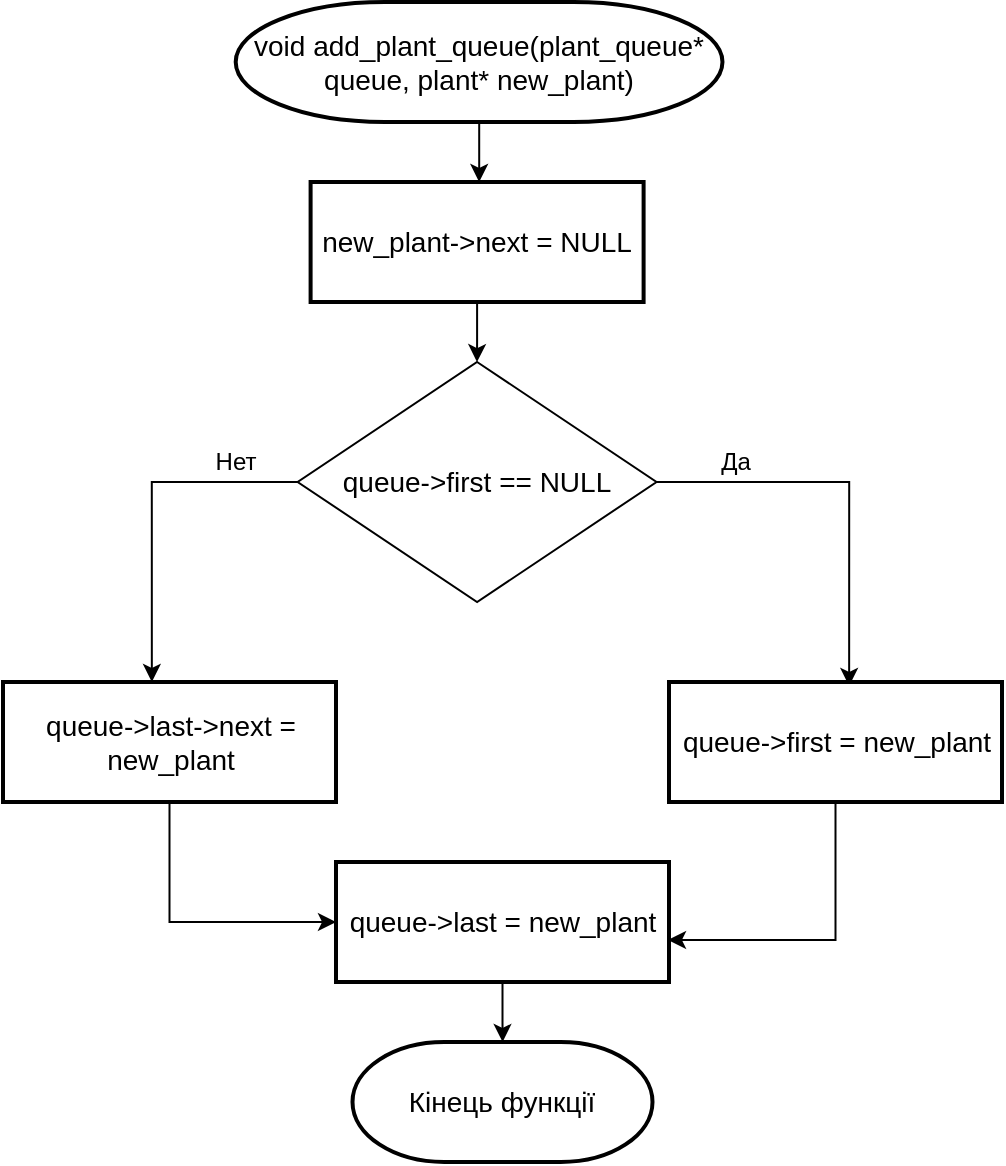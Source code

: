 <mxfile version="18.1.3" type="device" pages="7"><diagram id="C5RBs43oDa-KdzZeNtuy" name="Page-1"><mxGraphModel dx="1865" dy="648" grid="1" gridSize="10" guides="1" tooltips="1" connect="1" arrows="1" fold="1" page="1" pageScale="1" pageWidth="827" pageHeight="1169" math="0" shadow="0"><root><mxCell id="WIyWlLk6GJQsqaUBKTNV-0"/><mxCell id="WIyWlLk6GJQsqaUBKTNV-1" parent="WIyWlLk6GJQsqaUBKTNV-0"/><mxCell id="Ptq85ESF5_KUYw3V7uQU-11" value="" style="edgeStyle=orthogonalEdgeStyle;rounded=0;orthogonalLoop=1;jettySize=auto;html=1;" parent="WIyWlLk6GJQsqaUBKTNV-1" source="hfvhWSDFtPX4NsBE54---0" edge="1"><mxGeometry relative="1" as="geometry"><mxPoint x="-448.42" y="100" as="targetPoint"/></mxGeometry></mxCell><mxCell id="hfvhWSDFtPX4NsBE54---0" value="&lt;font style=&quot;font-size: 14px&quot;&gt;void add_plant_queue(plant_queue* queue, plant* new_plant)&lt;/font&gt;" style="strokeWidth=2;html=1;shape=mxgraph.flowchart.terminator;whiteSpace=wrap;" parent="WIyWlLk6GJQsqaUBKTNV-1" vertex="1"><mxGeometry x="-570.15" y="10" width="243.39" height="60" as="geometry"/></mxCell><mxCell id="15RK_uAQh7a-g80eBARE-2" value="" style="edgeStyle=orthogonalEdgeStyle;rounded=0;orthogonalLoop=1;jettySize=auto;html=1;" parent="WIyWlLk6GJQsqaUBKTNV-1" source="hXDG-T_pH44iDQWwBzUL-0" target="15RK_uAQh7a-g80eBARE-1" edge="1"><mxGeometry relative="1" as="geometry"/></mxCell><mxCell id="hXDG-T_pH44iDQWwBzUL-0" value="&lt;div&gt;&lt;span style=&quot;font-size: 14px&quot;&gt;new_plant-&amp;gt;next = NULL&lt;/span&gt;&lt;br&gt;&lt;/div&gt;" style="whiteSpace=wrap;html=1;strokeWidth=2;align=center;" parent="WIyWlLk6GJQsqaUBKTNV-1" vertex="1"><mxGeometry x="-532.7" y="100" width="166.5" height="60" as="geometry"/></mxCell><mxCell id="J5FiL4X_LNF0ZRqiRa-8-22" value="&lt;font style=&quot;font-size: 14px&quot;&gt;Кінець функції&lt;/font&gt;" style="strokeWidth=2;html=1;shape=mxgraph.flowchart.terminator;whiteSpace=wrap;" parent="WIyWlLk6GJQsqaUBKTNV-1" vertex="1"><mxGeometry x="-511.75" y="530" width="150" height="60" as="geometry"/></mxCell><mxCell id="15RK_uAQh7a-g80eBARE-10" style="edgeStyle=orthogonalEdgeStyle;rounded=0;orthogonalLoop=1;jettySize=auto;html=1;entryX=0.541;entryY=0.033;entryDx=0;entryDy=0;entryPerimeter=0;" parent="WIyWlLk6GJQsqaUBKTNV-1" source="15RK_uAQh7a-g80eBARE-1" target="15RK_uAQh7a-g80eBARE-3" edge="1"><mxGeometry relative="1" as="geometry"/></mxCell><mxCell id="15RK_uAQh7a-g80eBARE-11" style="edgeStyle=orthogonalEdgeStyle;rounded=0;orthogonalLoop=1;jettySize=auto;html=1;entryX=0.447;entryY=0;entryDx=0;entryDy=0;entryPerimeter=0;" parent="WIyWlLk6GJQsqaUBKTNV-1" source="15RK_uAQh7a-g80eBARE-1" target="15RK_uAQh7a-g80eBARE-4" edge="1"><mxGeometry relative="1" as="geometry"><Array as="points"><mxPoint x="-612" y="250"/></Array></mxGeometry></mxCell><mxCell id="15RK_uAQh7a-g80eBARE-1" value="&lt;font style=&quot;font-size: 14px&quot;&gt;queue-&amp;gt;first == NULL&lt;/font&gt;" style="rhombus;whiteSpace=wrap;html=1;" parent="WIyWlLk6GJQsqaUBKTNV-1" vertex="1"><mxGeometry x="-539.17" y="190" width="179.44" height="120" as="geometry"/></mxCell><mxCell id="15RK_uAQh7a-g80eBARE-9" style="edgeStyle=orthogonalEdgeStyle;rounded=0;orthogonalLoop=1;jettySize=auto;html=1;entryX=0.997;entryY=0.65;entryDx=0;entryDy=0;entryPerimeter=0;" parent="WIyWlLk6GJQsqaUBKTNV-1" source="15RK_uAQh7a-g80eBARE-3" target="15RK_uAQh7a-g80eBARE-5" edge="1"><mxGeometry relative="1" as="geometry"/></mxCell><mxCell id="15RK_uAQh7a-g80eBARE-3" value="&lt;div&gt;&lt;span style=&quot;font-size: 14px&quot;&gt;queue-&amp;gt;first = new_plant&lt;/span&gt;&lt;br&gt;&lt;/div&gt;" style="whiteSpace=wrap;html=1;strokeWidth=2;align=center;" parent="WIyWlLk6GJQsqaUBKTNV-1" vertex="1"><mxGeometry x="-353.5" y="350" width="166.5" height="60" as="geometry"/></mxCell><mxCell id="15RK_uAQh7a-g80eBARE-12" style="edgeStyle=orthogonalEdgeStyle;rounded=0;orthogonalLoop=1;jettySize=auto;html=1;entryX=0;entryY=0.5;entryDx=0;entryDy=0;" parent="WIyWlLk6GJQsqaUBKTNV-1" source="15RK_uAQh7a-g80eBARE-4" target="15RK_uAQh7a-g80eBARE-5" edge="1"><mxGeometry relative="1" as="geometry"/></mxCell><mxCell id="15RK_uAQh7a-g80eBARE-4" value="&lt;div&gt;&lt;span style=&quot;font-size: 14px&quot;&gt;queue-&amp;gt;last-&amp;gt;next = new_plant&lt;/span&gt;&lt;br&gt;&lt;/div&gt;" style="whiteSpace=wrap;html=1;strokeWidth=2;align=center;" parent="WIyWlLk6GJQsqaUBKTNV-1" vertex="1"><mxGeometry x="-686.5" y="350" width="166.5" height="60" as="geometry"/></mxCell><mxCell id="15RK_uAQh7a-g80eBARE-8" value="" style="edgeStyle=orthogonalEdgeStyle;rounded=0;orthogonalLoop=1;jettySize=auto;html=1;" parent="WIyWlLk6GJQsqaUBKTNV-1" source="15RK_uAQh7a-g80eBARE-5" target="J5FiL4X_LNF0ZRqiRa-8-22" edge="1"><mxGeometry relative="1" as="geometry"/></mxCell><mxCell id="15RK_uAQh7a-g80eBARE-5" value="&lt;div&gt;&lt;span style=&quot;font-size: 14px&quot;&gt;queue-&amp;gt;last = new_plant&lt;/span&gt;&lt;br&gt;&lt;/div&gt;" style="whiteSpace=wrap;html=1;strokeWidth=2;align=center;" parent="WIyWlLk6GJQsqaUBKTNV-1" vertex="1"><mxGeometry x="-520" y="440" width="166.5" height="60" as="geometry"/></mxCell><mxCell id="15RK_uAQh7a-g80eBARE-13" value="Да" style="text;html=1;strokeColor=none;fillColor=none;align=center;verticalAlign=middle;whiteSpace=wrap;rounded=0;" parent="WIyWlLk6GJQsqaUBKTNV-1" vertex="1"><mxGeometry x="-340" y="230" width="40" height="20" as="geometry"/></mxCell><mxCell id="15RK_uAQh7a-g80eBARE-14" value="Нет" style="text;html=1;strokeColor=none;fillColor=none;align=center;verticalAlign=middle;whiteSpace=wrap;rounded=0;" parent="WIyWlLk6GJQsqaUBKTNV-1" vertex="1"><mxGeometry x="-590" y="230" width="40" height="20" as="geometry"/></mxCell></root></mxGraphModel></diagram><diagram id="xBf7JbqGEZ0wNMZ4RmQa" name="Страница 2"><mxGraphModel dx="1865" dy="648" grid="1" gridSize="10" guides="1" tooltips="1" connect="1" arrows="1" fold="1" page="1" pageScale="1" pageWidth="827" pageHeight="1169" math="0" shadow="0"><root><mxCell id="uvoFEFXxZo_L9GcOEeIZ-0"/><mxCell id="uvoFEFXxZo_L9GcOEeIZ-1" parent="uvoFEFXxZo_L9GcOEeIZ-0"/><mxCell id="mQNWz-rKOPM0bBe7x2ic-18" value="" style="edgeStyle=orthogonalEdgeStyle;rounded=0;orthogonalLoop=1;jettySize=auto;html=1;" parent="uvoFEFXxZo_L9GcOEeIZ-1" source="mQNWz-rKOPM0bBe7x2ic-1" target="mQNWz-rKOPM0bBe7x2ic-7" edge="1"><mxGeometry relative="1" as="geometry"/></mxCell><mxCell id="mQNWz-rKOPM0bBe7x2ic-1" value="&lt;font style=&quot;font-size: 14px&quot;&gt;int delete_plant_queue(plant_queue* queue)&lt;/font&gt;" style="strokeWidth=2;html=1;shape=mxgraph.flowchart.terminator;whiteSpace=wrap;" parent="uvoFEFXxZo_L9GcOEeIZ-1" vertex="1"><mxGeometry x="-570.15" y="10" width="243.39" height="60" as="geometry"/></mxCell><mxCell id="mQNWz-rKOPM0bBe7x2ic-4" value="&lt;font style=&quot;font-size: 14px&quot;&gt;Кінець функції&lt;/font&gt;" style="strokeWidth=2;html=1;shape=mxgraph.flowchart.terminator;whiteSpace=wrap;" parent="uvoFEFXxZo_L9GcOEeIZ-1" vertex="1"><mxGeometry x="-368.5" y="381" width="150" height="60" as="geometry"/></mxCell><mxCell id="mQNWz-rKOPM0bBe7x2ic-23" style="edgeStyle=orthogonalEdgeStyle;rounded=0;orthogonalLoop=1;jettySize=auto;html=1;entryX=0.5;entryY=0;entryDx=0;entryDy=0;" parent="uvoFEFXxZo_L9GcOEeIZ-1" source="mQNWz-rKOPM0bBe7x2ic-7" target="mQNWz-rKOPM0bBe7x2ic-11" edge="1"><mxGeometry relative="1" as="geometry"><Array as="points"><mxPoint x="-597" y="160"/></Array></mxGeometry></mxCell><mxCell id="H2h3CwdaZ5BOTBAg3-l8-6" style="edgeStyle=orthogonalEdgeStyle;rounded=0;orthogonalLoop=1;jettySize=auto;html=1;exitX=1;exitY=0.5;exitDx=0;exitDy=0;entryX=0.5;entryY=0;entryDx=0;entryDy=0;" parent="uvoFEFXxZo_L9GcOEeIZ-1" source="mQNWz-rKOPM0bBe7x2ic-7" target="H2h3CwdaZ5BOTBAg3-l8-1" edge="1"><mxGeometry relative="1" as="geometry"/></mxCell><mxCell id="mQNWz-rKOPM0bBe7x2ic-7" value="&lt;font style=&quot;font-size: 14px&quot;&gt;queue-&amp;gt;first == NULL&lt;/font&gt;" style="rhombus;whiteSpace=wrap;html=1;" parent="uvoFEFXxZo_L9GcOEeIZ-1" vertex="1"><mxGeometry x="-538.18" y="100" width="179.44" height="120" as="geometry"/></mxCell><mxCell id="H2h3CwdaZ5BOTBAg3-l8-3" value="" style="edgeStyle=orthogonalEdgeStyle;rounded=0;orthogonalLoop=1;jettySize=auto;html=1;" parent="uvoFEFXxZo_L9GcOEeIZ-1" source="mQNWz-rKOPM0bBe7x2ic-11" target="H2h3CwdaZ5BOTBAg3-l8-2" edge="1"><mxGeometry relative="1" as="geometry"/></mxCell><mxCell id="mQNWz-rKOPM0bBe7x2ic-11" value="&lt;div&gt;&lt;span style=&quot;font-size: 14px&quot;&gt;plant* first = queue-&amp;gt;first;&lt;/span&gt;&lt;/div&gt;&lt;div&gt;&lt;span style=&quot;font-size: 14px&quot;&gt;queue-&amp;gt;first=queue-&amp;gt;first-&amp;gt;next;&lt;/span&gt;&lt;/div&gt;&lt;div&gt;&lt;span style=&quot;font-size: 14px&quot;&gt;free(first)&lt;/span&gt;&lt;br&gt;&lt;/div&gt;" style="whiteSpace=wrap;html=1;strokeWidth=2;align=center;" parent="uvoFEFXxZo_L9GcOEeIZ-1" vertex="1"><mxGeometry x="-710" y="250" width="226.5" height="70" as="geometry"/></mxCell><mxCell id="mQNWz-rKOPM0bBe7x2ic-14" value="Да" style="text;html=1;strokeColor=none;fillColor=none;align=center;verticalAlign=middle;whiteSpace=wrap;rounded=0;" parent="uvoFEFXxZo_L9GcOEeIZ-1" vertex="1"><mxGeometry x="-340" y="140" width="40" height="20" as="geometry"/></mxCell><mxCell id="mQNWz-rKOPM0bBe7x2ic-15" value="Нет" style="text;html=1;strokeColor=none;fillColor=none;align=center;verticalAlign=middle;whiteSpace=wrap;rounded=0;" parent="uvoFEFXxZo_L9GcOEeIZ-1" vertex="1"><mxGeometry x="-580" y="140" width="40" height="20" as="geometry"/></mxCell><mxCell id="H2h3CwdaZ5BOTBAg3-l8-5" value="" style="edgeStyle=orthogonalEdgeStyle;rounded=0;orthogonalLoop=1;jettySize=auto;html=1;" parent="uvoFEFXxZo_L9GcOEeIZ-1" source="H2h3CwdaZ5BOTBAg3-l8-1" target="mQNWz-rKOPM0bBe7x2ic-4" edge="1"><mxGeometry relative="1" as="geometry"/></mxCell><mxCell id="H2h3CwdaZ5BOTBAg3-l8-1" value="&lt;div&gt;&lt;span style=&quot;font-size: 14px&quot;&gt;return 0&lt;/span&gt;&lt;br&gt;&lt;/div&gt;" style="whiteSpace=wrap;html=1;strokeWidth=2;align=center;" parent="uvoFEFXxZo_L9GcOEeIZ-1" vertex="1"><mxGeometry x="-370" y="250" width="153" height="70" as="geometry"/></mxCell><mxCell id="H2h3CwdaZ5BOTBAg3-l8-4" style="edgeStyle=orthogonalEdgeStyle;rounded=0;orthogonalLoop=1;jettySize=auto;html=1;entryX=-0.017;entryY=0.4;entryDx=0;entryDy=0;entryPerimeter=0;" parent="uvoFEFXxZo_L9GcOEeIZ-1" source="H2h3CwdaZ5BOTBAg3-l8-2" target="mQNWz-rKOPM0bBe7x2ic-4" edge="1"><mxGeometry relative="1" as="geometry"/></mxCell><mxCell id="H2h3CwdaZ5BOTBAg3-l8-2" value="&lt;div&gt;&lt;span style=&quot;font-size: 14px&quot;&gt;return 1&lt;/span&gt;&lt;br&gt;&lt;/div&gt;" style="whiteSpace=wrap;html=1;strokeWidth=2;align=center;" parent="uvoFEFXxZo_L9GcOEeIZ-1" vertex="1"><mxGeometry x="-673.25" y="370" width="153" height="70" as="geometry"/></mxCell></root></mxGraphModel></diagram><diagram id="CS8v5VCZgR7dPuVo9yTA" name="Страница 3"><mxGraphModel dx="1865" dy="648" grid="1" gridSize="10" guides="1" tooltips="1" connect="1" arrows="1" fold="1" page="1" pageScale="1" pageWidth="827" pageHeight="1169" math="0" shadow="0"><root><mxCell id="fKN8rJJxpklB0qG7v52o-0"/><mxCell id="fKN8rJJxpklB0qG7v52o-1" parent="fKN8rJJxpklB0qG7v52o-0"/><mxCell id="t-2fopGl3aZhgO3bEmtH-1" value="" style="edgeStyle=orthogonalEdgeStyle;rounded=0;orthogonalLoop=1;jettySize=auto;html=1;" parent="fKN8rJJxpklB0qG7v52o-1" source="gPFZ7jNdcf6pZno9QkTM-0" target="t-2fopGl3aZhgO3bEmtH-0" edge="1"><mxGeometry relative="1" as="geometry"/></mxCell><mxCell id="gPFZ7jNdcf6pZno9QkTM-0" value="&lt;font style=&quot;font-size: 14px&quot;&gt;void print_plant_queue(plant_queue* queue)&lt;/font&gt;" style="strokeWidth=2;html=1;shape=mxgraph.flowchart.terminator;whiteSpace=wrap;" parent="fKN8rJJxpklB0qG7v52o-1" vertex="1"><mxGeometry x="-570.15" y="10" width="243.39" height="60" as="geometry"/></mxCell><mxCell id="m80CuDo6V3zKmkEsgPNS-3" value="" style="edgeStyle=orthogonalEdgeStyle;rounded=0;orthogonalLoop=1;jettySize=auto;html=1;" parent="fKN8rJJxpklB0qG7v52o-1" source="t-2fopGl3aZhgO3bEmtH-0" target="-bIgcWqexclqorOIREtS-0" edge="1"><mxGeometry relative="1" as="geometry"/></mxCell><mxCell id="t-2fopGl3aZhgO3bEmtH-0" value="&lt;span style=&quot;font-size: 14px&quot;&gt;num = 0&lt;/span&gt;&lt;br&gt;&lt;span style=&quot;font-size: 14px&quot;&gt;plant* cur_plant = queue-&amp;gt;first&lt;/span&gt;" style="whiteSpace=wrap;html=1;strokeWidth=2;align=center;" parent="fKN8rJJxpklB0qG7v52o-1" vertex="1"><mxGeometry x="-548.46" y="120" width="200" height="60" as="geometry"/></mxCell><mxCell id="xeXlKLI9XziLpxWqHT1--1" style="edgeStyle=orthogonalEdgeStyle;rounded=0;orthogonalLoop=1;jettySize=auto;html=1;entryX=0.537;entryY=0.014;entryDx=0;entryDy=0;entryPerimeter=0;" parent="fKN8rJJxpklB0qG7v52o-1" source="-bIgcWqexclqorOIREtS-0" target="xeXlKLI9XziLpxWqHT1--0" edge="1"><mxGeometry relative="1" as="geometry"/></mxCell><mxCell id="m80CuDo6V3zKmkEsgPNS-2" style="edgeStyle=orthogonalEdgeStyle;rounded=0;orthogonalLoop=1;jettySize=auto;html=1;entryX=0.5;entryY=0;entryDx=0;entryDy=0;" parent="fKN8rJJxpklB0qG7v52o-1" source="-bIgcWqexclqorOIREtS-0" target="xeXlKLI9XziLpxWqHT1--2" edge="1"><mxGeometry relative="1" as="geometry"/></mxCell><mxCell id="-bIgcWqexclqorOIREtS-0" value="&lt;font style=&quot;font-size: 14px&quot;&gt;cur_plant == NULL&lt;/font&gt;" style="rhombus;whiteSpace=wrap;html=1;" parent="fKN8rJJxpklB0qG7v52o-1" vertex="1"><mxGeometry x="-538.18" y="210" width="179.44" height="120" as="geometry"/></mxCell><mxCell id="m80CuDo6V3zKmkEsgPNS-8" style="edgeStyle=orthogonalEdgeStyle;rounded=0;orthogonalLoop=1;jettySize=auto;html=1;entryX=0.5;entryY=0;entryDx=0;entryDy=0;entryPerimeter=0;" parent="fKN8rJJxpklB0qG7v52o-1" source="xeXlKLI9XziLpxWqHT1--0" target="m80CuDo6V3zKmkEsgPNS-0" edge="1"><mxGeometry relative="1" as="geometry"/></mxCell><mxCell id="xeXlKLI9XziLpxWqHT1--0" value="&lt;font style=&quot;font-size: 14px&quot;&gt;&quot;Garden is empty&quot;&lt;/font&gt;" style="shape=parallelogram;perimeter=parallelogramPerimeter;whiteSpace=wrap;html=1;fixedSize=1;" parent="fKN8rJJxpklB0qG7v52o-1" vertex="1"><mxGeometry x="-348.46" y="320" width="190" height="70" as="geometry"/></mxCell><mxCell id="m80CuDo6V3zKmkEsgPNS-4" value="" style="edgeStyle=orthogonalEdgeStyle;rounded=0;orthogonalLoop=1;jettySize=auto;html=1;" parent="fKN8rJJxpklB0qG7v52o-1" source="xeXlKLI9XziLpxWqHT1--2" target="xeXlKLI9XziLpxWqHT1--3" edge="1"><mxGeometry relative="1" as="geometry"/></mxCell><mxCell id="xeXlKLI9XziLpxWqHT1--2" value="&lt;font style=&quot;font-size: 14px&quot;&gt;&quot;Plants in Garden&quot;&lt;/font&gt;" style="shape=parallelogram;perimeter=parallelogramPerimeter;whiteSpace=wrap;html=1;fixedSize=1;" parent="fKN8rJJxpklB0qG7v52o-1" vertex="1"><mxGeometry x="-738.46" y="320" width="190" height="70" as="geometry"/></mxCell><mxCell id="m80CuDo6V3zKmkEsgPNS-5" style="edgeStyle=orthogonalEdgeStyle;rounded=0;orthogonalLoop=1;jettySize=auto;html=1;entryX=0;entryY=0.5;entryDx=0;entryDy=0;" parent="fKN8rJJxpklB0qG7v52o-1" source="xeXlKLI9XziLpxWqHT1--3" target="xeXlKLI9XziLpxWqHT1--4" edge="1"><mxGeometry relative="1" as="geometry"/></mxCell><mxCell id="CqSwSbP74FgV9amTBx3M-2" style="edgeStyle=orthogonalEdgeStyle;rounded=0;orthogonalLoop=1;jettySize=auto;html=1;entryX=0.5;entryY=1;entryDx=0;entryDy=0;entryPerimeter=0;" parent="fKN8rJJxpklB0qG7v52o-1" source="xeXlKLI9XziLpxWqHT1--3" target="m80CuDo6V3zKmkEsgPNS-0" edge="1"><mxGeometry relative="1" as="geometry"><Array as="points"><mxPoint x="-740" y="480"/><mxPoint x="-740" y="640"/><mxPoint x="-253" y="640"/></Array></mxGeometry></mxCell><mxCell id="xeXlKLI9XziLpxWqHT1--3" value="&lt;font style=&quot;font-size: 14px&quot;&gt;cur_plant != NULL&lt;/font&gt;" style="rhombus;whiteSpace=wrap;html=1;" parent="fKN8rJJxpklB0qG7v52o-1" vertex="1"><mxGeometry x="-733.18" y="420" width="179.44" height="120" as="geometry"/></mxCell><mxCell id="CqSwSbP74FgV9amTBx3M-1" style="edgeStyle=orthogonalEdgeStyle;rounded=0;orthogonalLoop=1;jettySize=auto;html=1;" parent="fKN8rJJxpklB0qG7v52o-1" source="xeXlKLI9XziLpxWqHT1--4" edge="1"><mxGeometry relative="1" as="geometry"><mxPoint x="-640" y="400" as="targetPoint"/><Array as="points"><mxPoint x="-490" y="400"/></Array></mxGeometry></mxCell><mxCell id="xeXlKLI9XziLpxWqHT1--4" value="&lt;span style=&quot;font-size: 14px&quot;&gt;++num;&lt;/span&gt;&lt;br&gt;&lt;span style=&quot;font-size: 14px&quot;&gt;print_plant(cur_plant);&lt;/span&gt;&lt;span style=&quot;font-size: 14px&quot;&gt;&lt;br&gt;cur_plant = cur_plant-&amp;gt;next&lt;/span&gt;" style="whiteSpace=wrap;html=1;strokeWidth=2;align=center;" parent="fKN8rJJxpklB0qG7v52o-1" vertex="1"><mxGeometry x="-613" y="560" width="200" height="60" as="geometry"/></mxCell><mxCell id="m80CuDo6V3zKmkEsgPNS-0" value="&lt;font style=&quot;font-size: 14px&quot;&gt;Кінець функції&lt;/font&gt;" style="strokeWidth=2;html=1;shape=mxgraph.flowchart.terminator;whiteSpace=wrap;" parent="fKN8rJJxpklB0qG7v52o-1" vertex="1"><mxGeometry x="-327.76" y="560" width="150" height="60" as="geometry"/></mxCell><mxCell id="emIAtfKaa-lbwckDPoGe-0" value="Нет" style="text;html=1;strokeColor=none;fillColor=none;align=center;verticalAlign=middle;whiteSpace=wrap;rounded=0;" parent="fKN8rJJxpklB0qG7v52o-1" vertex="1"><mxGeometry x="-593.74" y="250" width="40" height="20" as="geometry"/></mxCell><mxCell id="emIAtfKaa-lbwckDPoGe-1" value="Нет" style="text;html=1;strokeColor=none;fillColor=none;align=center;verticalAlign=middle;whiteSpace=wrap;rounded=0;" parent="fKN8rJJxpklB0qG7v52o-1" vertex="1"><mxGeometry x="-760" y="460" width="40" height="20" as="geometry"/></mxCell><mxCell id="emIAtfKaa-lbwckDPoGe-3" value="Да" style="text;html=1;strokeColor=none;fillColor=none;align=center;verticalAlign=middle;whiteSpace=wrap;rounded=0;" parent="fKN8rJJxpklB0qG7v52o-1" vertex="1"><mxGeometry x="-348.46" y="250" width="40" height="20" as="geometry"/></mxCell><mxCell id="emIAtfKaa-lbwckDPoGe-4" value="Да" style="text;html=1;strokeColor=none;fillColor=none;align=center;verticalAlign=middle;whiteSpace=wrap;rounded=0;" parent="fKN8rJJxpklB0qG7v52o-1" vertex="1"><mxGeometry x="-680" y="550" width="40" height="20" as="geometry"/></mxCell></root></mxGraphModel></diagram><diagram id="vw3-Ag2PgrETdoktPnuB" name="Страница 4"><mxGraphModel dx="1865" dy="648" grid="1" gridSize="10" guides="1" tooltips="1" connect="1" arrows="1" fold="1" page="1" pageScale="1" pageWidth="827" pageHeight="1169" math="0" shadow="0"><root><mxCell id="0"/><mxCell id="1" parent="0"/><mxCell id="XN0PncOP8UmGXOQbxH-Z-3" value="" style="edgeStyle=orthogonalEdgeStyle;rounded=0;orthogonalLoop=1;jettySize=auto;html=1;" edge="1" parent="1" source="M8i8jPpeJXjh13aN9l-P-1" target="KI-R_ougvpK9KYACsnzw-1"><mxGeometry relative="1" as="geometry"/></mxCell><mxCell id="M8i8jPpeJXjh13aN9l-P-1" value="&lt;font style=&quot;font-size: 14px&quot;&gt;void add_plant(plant_queue* queue)&lt;/font&gt;" style="strokeWidth=2;html=1;shape=mxgraph.flowchart.terminator;whiteSpace=wrap;" vertex="1" parent="1"><mxGeometry x="-810" y="800" width="243.39" height="60" as="geometry"/></mxCell><mxCell id="XN0PncOP8UmGXOQbxH-Z-4" value="" style="edgeStyle=orthogonalEdgeStyle;rounded=0;orthogonalLoop=1;jettySize=auto;html=1;" edge="1" parent="1" source="KI-R_ougvpK9KYACsnzw-1" target="XN0PncOP8UmGXOQbxH-Z-2"><mxGeometry relative="1" as="geometry"/></mxCell><mxCell id="KI-R_ougvpK9KYACsnzw-1" value="&lt;span style=&quot;font-size: 14px;&quot;&gt;plant*new_plant=create_plant();&lt;/span&gt;&lt;br&gt;&lt;span style=&quot;font-size: 14px;&quot;&gt;fill_plant(new_plant)&lt;/span&gt;" style="whiteSpace=wrap;html=1;strokeWidth=2;align=center;" vertex="1" parent="1"><mxGeometry x="-792.54" y="900" width="208.46" height="60" as="geometry"/></mxCell><mxCell id="7hzH3FhvloXbizuW1kad-2" value="" style="edgeStyle=orthogonalEdgeStyle;rounded=0;orthogonalLoop=1;jettySize=auto;html=1;" edge="1" parent="1" source="XN0PncOP8UmGXOQbxH-Z-2" target="7hzH3FhvloXbizuW1kad-1"><mxGeometry relative="1" as="geometry"/></mxCell><mxCell id="XN0PncOP8UmGXOQbxH-Z-2" value="&lt;font style=&quot;font-size: 14px&quot;&gt;add_plant_queue(queue, new_plant)&lt;/font&gt;" style="shape=process;whiteSpace=wrap;html=1;backgroundOutline=1;fillColor=#FFFFFF;" vertex="1" parent="1"><mxGeometry x="-788.58" y="990" width="200.54" height="67.5" as="geometry"/></mxCell><mxCell id="7hzH3FhvloXbizuW1kad-1" value="&lt;font style=&quot;font-size: 14px&quot;&gt;Кінець функції&lt;/font&gt;" style="strokeWidth=2;html=1;shape=mxgraph.flowchart.terminator;whiteSpace=wrap;" vertex="1" parent="1"><mxGeometry x="-763.31" y="1090" width="150" height="60" as="geometry"/></mxCell><mxCell id="fuhnqBNoB4drWdafxUJT-1" value="" style="edgeStyle=orthogonalEdgeStyle;rounded=0;orthogonalLoop=1;jettySize=auto;html=1;" edge="1" parent="1" source="KpMKlnXj9B1lNgOwRNJ6-1" target="KpMKlnXj9B1lNgOwRNJ6-2"><mxGeometry relative="1" as="geometry"/></mxCell><mxCell id="KpMKlnXj9B1lNgOwRNJ6-1" value="&lt;font style=&quot;font-size: 14px&quot;&gt;int edit_plant_in_queue(plant_queue* queue)&lt;/font&gt;" style="strokeWidth=2;html=1;shape=mxgraph.flowchart.terminator;whiteSpace=wrap;" vertex="1" parent="1"><mxGeometry x="-640" y="30" width="243.39" height="60" as="geometry"/></mxCell><mxCell id="r_y64a2CbSqwKDkg5Mmy-20" value="" style="edgeStyle=orthogonalEdgeStyle;rounded=0;orthogonalLoop=1;jettySize=auto;html=1;" edge="1" parent="1" source="KpMKlnXj9B1lNgOwRNJ6-2" target="fuhnqBNoB4drWdafxUJT-2"><mxGeometry relative="1" as="geometry"/></mxCell><mxCell id="KpMKlnXj9B1lNgOwRNJ6-2" value="&lt;span style=&quot;font-size: 14px;&quot;&gt;inventory_number = get_num;&lt;br&gt;plant* cur_plant = queue-&amp;gt;first&lt;/span&gt;" style="whiteSpace=wrap;html=1;strokeWidth=2;align=center;" vertex="1" parent="1"><mxGeometry x="-622.53" y="130" width="208.46" height="60" as="geometry"/></mxCell><mxCell id="r_y64a2CbSqwKDkg5Mmy-7" style="edgeStyle=orthogonalEdgeStyle;rounded=0;orthogonalLoop=1;jettySize=auto;html=1;entryX=0.5;entryY=0;entryDx=0;entryDy=0;" edge="1" parent="1" source="fuhnqBNoB4drWdafxUJT-2" target="r_y64a2CbSqwKDkg5Mmy-6"><mxGeometry relative="1" as="geometry"><Array as="points"><mxPoint x="-685" y="280"/></Array></mxGeometry></mxCell><mxCell id="r_y64a2CbSqwKDkg5Mmy-12" style="edgeStyle=orthogonalEdgeStyle;rounded=0;orthogonalLoop=1;jettySize=auto;html=1;" edge="1" parent="1" source="fuhnqBNoB4drWdafxUJT-2" target="fuhnqBNoB4drWdafxUJT-3"><mxGeometry relative="1" as="geometry"><Array as="points"><mxPoint x="-338" y="280"/></Array></mxGeometry></mxCell><mxCell id="fuhnqBNoB4drWdafxUJT-2" value="&lt;font style=&quot;font-size: 14px&quot;&gt;cur_plant != NULL&lt;/font&gt;" style="rhombus;whiteSpace=wrap;html=1;" vertex="1" parent="1"><mxGeometry x="-608.03" y="220" width="179.44" height="120" as="geometry"/></mxCell><mxCell id="r_y64a2CbSqwKDkg5Mmy-13" value="" style="edgeStyle=orthogonalEdgeStyle;rounded=0;orthogonalLoop=1;jettySize=auto;html=1;" edge="1" parent="1" source="fuhnqBNoB4drWdafxUJT-3" target="r_y64a2CbSqwKDkg5Mmy-1"><mxGeometry relative="1" as="geometry"/></mxCell><mxCell id="r_y64a2CbSqwKDkg5Mmy-19" style="edgeStyle=orthogonalEdgeStyle;rounded=0;orthogonalLoop=1;jettySize=auto;html=1;entryX=0.25;entryY=0;entryDx=0;entryDy=0;" edge="1" parent="1" source="fuhnqBNoB4drWdafxUJT-3" target="r_y64a2CbSqwKDkg5Mmy-5"><mxGeometry relative="1" as="geometry"/></mxCell><mxCell id="fuhnqBNoB4drWdafxUJT-3" value="&lt;font style=&quot;font-size: 14px&quot;&gt;cur_plant-&amp;gt;inventory_number == inventory_number&lt;/font&gt;" style="rhombus;whiteSpace=wrap;html=1;" vertex="1" parent="1"><mxGeometry x="-440" y="320" width="204.23" height="120" as="geometry"/></mxCell><mxCell id="r_y64a2CbSqwKDkg5Mmy-14" value="" style="edgeStyle=orthogonalEdgeStyle;rounded=0;orthogonalLoop=1;jettySize=auto;html=1;" edge="1" parent="1" source="r_y64a2CbSqwKDkg5Mmy-1" target="r_y64a2CbSqwKDkg5Mmy-3"><mxGeometry relative="1" as="geometry"/></mxCell><mxCell id="r_y64a2CbSqwKDkg5Mmy-1" value="&lt;span style=&quot;font-size: 14px;&quot;&gt;Otput&amp;nbsp;inventory_number&lt;/span&gt;" style="shape=parallelogram;perimeter=parallelogramPerimeter;whiteSpace=wrap;html=1;fixedSize=1;" vertex="1" parent="1"><mxGeometry x="-432.89" y="470" width="190" height="70" as="geometry"/></mxCell><mxCell id="r_y64a2CbSqwKDkg5Mmy-15" value="" style="edgeStyle=orthogonalEdgeStyle;rounded=0;orthogonalLoop=1;jettySize=auto;html=1;" edge="1" parent="1" source="r_y64a2CbSqwKDkg5Mmy-3" target="r_y64a2CbSqwKDkg5Mmy-4"><mxGeometry relative="1" as="geometry"/></mxCell><mxCell id="r_y64a2CbSqwKDkg5Mmy-3" value="&lt;span style=&quot;font-size: 14px;&quot;&gt;print_plant(cur_plant);&lt;br&gt;fill_plant(cur_plant)&lt;/span&gt;" style="whiteSpace=wrap;html=1;strokeWidth=2;align=center;" vertex="1" parent="1"><mxGeometry x="-442.11" y="590" width="208.46" height="60" as="geometry"/></mxCell><mxCell id="r_y64a2CbSqwKDkg5Mmy-4" value="&lt;font style=&quot;font-size: 14px&quot;&gt;return 1&lt;/font&gt;" style="strokeWidth=2;html=1;shape=mxgraph.flowchart.terminator;whiteSpace=wrap;" vertex="1" parent="1"><mxGeometry x="-412.88" y="690" width="150" height="60" as="geometry"/></mxCell><mxCell id="r_y64a2CbSqwKDkg5Mmy-17" style="edgeStyle=orthogonalEdgeStyle;rounded=0;orthogonalLoop=1;jettySize=auto;html=1;" edge="1" parent="1" source="r_y64a2CbSqwKDkg5Mmy-5"><mxGeometry relative="1" as="geometry"><mxPoint x="-340" y="290" as="targetPoint"/><Array as="points"><mxPoint x="-120" y="290"/></Array></mxGeometry></mxCell><mxCell id="r_y64a2CbSqwKDkg5Mmy-5" value="&lt;span style=&quot;font-size: 14px;&quot;&gt;cur_plant = cur_plant-&amp;gt;next&lt;/span&gt;" style="whiteSpace=wrap;html=1;strokeWidth=2;align=center;" vertex="1" parent="1"><mxGeometry x="-217.65" y="480" width="208.46" height="60" as="geometry"/></mxCell><mxCell id="r_y64a2CbSqwKDkg5Mmy-10" style="edgeStyle=orthogonalEdgeStyle;rounded=0;orthogonalLoop=1;jettySize=auto;html=1;entryX=0;entryY=0.5;entryDx=0;entryDy=0;entryPerimeter=0;" edge="1" parent="1" source="r_y64a2CbSqwKDkg5Mmy-6" target="r_y64a2CbSqwKDkg5Mmy-9"><mxGeometry relative="1" as="geometry"/></mxCell><mxCell id="r_y64a2CbSqwKDkg5Mmy-6" value="&lt;span style=&quot;font-size: 14px;&quot;&gt;Otput&amp;nbsp;inventory_number&lt;/span&gt;" style="shape=parallelogram;perimeter=parallelogramPerimeter;whiteSpace=wrap;html=1;fixedSize=1;" vertex="1" parent="1"><mxGeometry x="-780" y="460" width="190" height="70" as="geometry"/></mxCell><mxCell id="r_y64a2CbSqwKDkg5Mmy-9" value="&lt;font style=&quot;font-size: 14px&quot;&gt;Кінець функції&lt;/font&gt;" style="strokeWidth=2;html=1;shape=mxgraph.flowchart.terminator;whiteSpace=wrap;" vertex="1" parent="1"><mxGeometry x="-660" y="680" width="150" height="60" as="geometry"/></mxCell><mxCell id="rP8UHG-J00pKYIKtZyCi-1" value="Нет" style="text;html=1;strokeColor=none;fillColor=none;align=center;verticalAlign=middle;whiteSpace=wrap;rounded=0;" vertex="1" parent="1"><mxGeometry x="-660" y="260" width="40" height="20" as="geometry"/></mxCell><mxCell id="rP8UHG-J00pKYIKtZyCi-2" value="Нет" style="text;html=1;strokeColor=none;fillColor=none;align=center;verticalAlign=middle;whiteSpace=wrap;rounded=0;" vertex="1" parent="1"><mxGeometry x="-233.65" y="360" width="40" height="20" as="geometry"/></mxCell><mxCell id="g2SygBjiWSlmFEOwpoka-1" value="Да" style="text;html=1;strokeColor=none;fillColor=none;align=center;verticalAlign=middle;whiteSpace=wrap;rounded=0;" vertex="1" parent="1"><mxGeometry x="-414.07" y="260" width="40" height="20" as="geometry"/></mxCell><mxCell id="g2SygBjiWSlmFEOwpoka-2" value="Да" style="text;html=1;strokeColor=none;fillColor=none;align=center;verticalAlign=middle;whiteSpace=wrap;rounded=0;" vertex="1" parent="1"><mxGeometry x="-374.07" y="440" width="40" height="20" as="geometry"/></mxCell></root></mxGraphModel></diagram><diagram id="Aqo-BdOAgePGfNQlc7wm" name="Страница 5"><mxGraphModel dx="1865" dy="648" grid="1" gridSize="10" guides="1" tooltips="1" connect="1" arrows="1" fold="1" page="1" pageScale="1" pageWidth="827" pageHeight="1169" math="0" shadow="0"><root><mxCell id="0"/><mxCell id="1" parent="0"/><mxCell id="NoUT6x1VHFoBGmsTqUhZ-1" value="" style="edgeStyle=orthogonalEdgeStyle;rounded=0;orthogonalLoop=1;jettySize=auto;html=1;" edge="1" parent="1" source="NoUT6x1VHFoBGmsTqUhZ-2" target="NoUT6x1VHFoBGmsTqUhZ-4"><mxGeometry relative="1" as="geometry"/></mxCell><mxCell id="NoUT6x1VHFoBGmsTqUhZ-2" value="&lt;font style=&quot;font-size: 14px&quot;&gt;void print_plants_same_type(plant_queue* queue)&lt;/font&gt;" style="strokeWidth=2;html=1;shape=mxgraph.flowchart.terminator;whiteSpace=wrap;" vertex="1" parent="1"><mxGeometry x="-570.15" y="10" width="243.39" height="60" as="geometry"/></mxCell><mxCell id="NoUT6x1VHFoBGmsTqUhZ-3" value="" style="edgeStyle=orthogonalEdgeStyle;rounded=0;orthogonalLoop=1;jettySize=auto;html=1;" edge="1" parent="1" source="NoUT6x1VHFoBGmsTqUhZ-4" target="NoUT6x1VHFoBGmsTqUhZ-7"><mxGeometry relative="1" as="geometry"/></mxCell><mxCell id="NoUT6x1VHFoBGmsTqUhZ-4" value="&lt;span style=&quot;font-size: 14px&quot;&gt;num = 0&lt;/span&gt;&lt;br&gt;&lt;span style=&quot;font-size: 14px&quot;&gt;plant* cur_plant = queue-&amp;gt;first&lt;/span&gt;" style="whiteSpace=wrap;html=1;strokeWidth=2;align=center;" vertex="1" parent="1"><mxGeometry x="-548.46" y="120" width="200" height="60" as="geometry"/></mxCell><mxCell id="NoUT6x1VHFoBGmsTqUhZ-5" style="edgeStyle=orthogonalEdgeStyle;rounded=0;orthogonalLoop=1;jettySize=auto;html=1;entryX=0.537;entryY=0.014;entryDx=0;entryDy=0;entryPerimeter=0;" edge="1" parent="1" source="NoUT6x1VHFoBGmsTqUhZ-7" target="NoUT6x1VHFoBGmsTqUhZ-9"><mxGeometry relative="1" as="geometry"/></mxCell><mxCell id="NoUT6x1VHFoBGmsTqUhZ-6" style="edgeStyle=orthogonalEdgeStyle;rounded=0;orthogonalLoop=1;jettySize=auto;html=1;entryX=0.5;entryY=0;entryDx=0;entryDy=0;" edge="1" parent="1" source="NoUT6x1VHFoBGmsTqUhZ-7" target="NoUT6x1VHFoBGmsTqUhZ-11"><mxGeometry relative="1" as="geometry"/></mxCell><mxCell id="NoUT6x1VHFoBGmsTqUhZ-7" value="&lt;font style=&quot;font-size: 14px&quot;&gt;cur_plant == NULL&lt;/font&gt;" style="rhombus;whiteSpace=wrap;html=1;" vertex="1" parent="1"><mxGeometry x="-538.18" y="210" width="179.44" height="120" as="geometry"/></mxCell><mxCell id="NoUT6x1VHFoBGmsTqUhZ-8" style="edgeStyle=orthogonalEdgeStyle;rounded=0;orthogonalLoop=1;jettySize=auto;html=1;entryX=0.5;entryY=0;entryDx=0;entryDy=0;entryPerimeter=0;" edge="1" parent="1" source="NoUT6x1VHFoBGmsTqUhZ-9" target="NoUT6x1VHFoBGmsTqUhZ-17"><mxGeometry relative="1" as="geometry"/></mxCell><mxCell id="NoUT6x1VHFoBGmsTqUhZ-9" value="&lt;font style=&quot;font-size: 14px&quot;&gt;&quot;No plants in Garden&quot;&lt;/font&gt;" style="shape=parallelogram;perimeter=parallelogramPerimeter;whiteSpace=wrap;html=1;fixedSize=1;" vertex="1" parent="1"><mxGeometry x="-348.46" y="320" width="190" height="70" as="geometry"/></mxCell><mxCell id="NoUT6x1VHFoBGmsTqUhZ-10" value="" style="edgeStyle=orthogonalEdgeStyle;rounded=0;orthogonalLoop=1;jettySize=auto;html=1;" edge="1" parent="1" source="NoUT6x1VHFoBGmsTqUhZ-11" target="NoUT6x1VHFoBGmsTqUhZ-14"><mxGeometry relative="1" as="geometry"/></mxCell><mxCell id="NoUT6x1VHFoBGmsTqUhZ-11" value="&lt;font style=&quot;font-size: 14px&quot;&gt;Output type&lt;/font&gt;" style="shape=parallelogram;perimeter=parallelogramPerimeter;whiteSpace=wrap;html=1;fixedSize=1;" vertex="1" parent="1"><mxGeometry x="-738.46" y="320" width="190" height="70" as="geometry"/></mxCell><mxCell id="RVBCtN_pxD_lceYFeUC_-3" value="" style="edgeStyle=orthogonalEdgeStyle;rounded=0;orthogonalLoop=1;jettySize=auto;html=1;" edge="1" parent="1" source="NoUT6x1VHFoBGmsTqUhZ-14" target="RVBCtN_pxD_lceYFeUC_-1"><mxGeometry relative="1" as="geometry"/></mxCell><mxCell id="AD-eGPiRYoWBkrNCz3d_-3" style="edgeStyle=orthogonalEdgeStyle;rounded=0;orthogonalLoop=1;jettySize=auto;html=1;entryX=0.5;entryY=1;entryDx=0;entryDy=0;entryPerimeter=0;" edge="1" parent="1" source="NoUT6x1VHFoBGmsTqUhZ-14" target="NoUT6x1VHFoBGmsTqUhZ-17"><mxGeometry relative="1" as="geometry"><Array as="points"><mxPoint x="-800" y="480"/><mxPoint x="-800" y="840"/><mxPoint x="-253" y="840"/></Array></mxGeometry></mxCell><mxCell id="NoUT6x1VHFoBGmsTqUhZ-14" value="&lt;font style=&quot;font-size: 14px&quot;&gt;cur_plant != NULL&lt;/font&gt;" style="rhombus;whiteSpace=wrap;html=1;" vertex="1" parent="1"><mxGeometry x="-733.18" y="420" width="179.44" height="120" as="geometry"/></mxCell><mxCell id="AD-eGPiRYoWBkrNCz3d_-2" style="edgeStyle=orthogonalEdgeStyle;rounded=0;orthogonalLoop=1;jettySize=auto;html=1;" edge="1" parent="1" source="NoUT6x1VHFoBGmsTqUhZ-16"><mxGeometry relative="1" as="geometry"><mxPoint x="-643.46" y="400" as="targetPoint"/><Array as="points"><mxPoint x="-490" y="750"/><mxPoint x="-490" y="400"/></Array></mxGeometry></mxCell><mxCell id="NoUT6x1VHFoBGmsTqUhZ-16" value="&lt;span style=&quot;font-size: 14px&quot;&gt;++num;&lt;/span&gt;&lt;br&gt;&lt;span style=&quot;font-size: 14px&quot;&gt;print_plant(cur_plant);&lt;/span&gt;&lt;span style=&quot;font-size: 14px&quot;&gt;&lt;br&gt;cur_plant = cur_plant-&amp;gt;next&lt;/span&gt;" style="whiteSpace=wrap;html=1;strokeWidth=2;align=center;" vertex="1" parent="1"><mxGeometry x="-743.46" y="720" width="200" height="60" as="geometry"/></mxCell><mxCell id="NoUT6x1VHFoBGmsTqUhZ-17" value="&lt;font style=&quot;font-size: 14px&quot;&gt;Кінець функції&lt;/font&gt;" style="strokeWidth=2;html=1;shape=mxgraph.flowchart.terminator;whiteSpace=wrap;" vertex="1" parent="1"><mxGeometry x="-327.76" y="560" width="150" height="60" as="geometry"/></mxCell><mxCell id="NoUT6x1VHFoBGmsTqUhZ-18" value="Нет" style="text;html=1;strokeColor=none;fillColor=none;align=center;verticalAlign=middle;whiteSpace=wrap;rounded=0;" vertex="1" parent="1"><mxGeometry x="-593.74" y="250" width="40" height="20" as="geometry"/></mxCell><mxCell id="NoUT6x1VHFoBGmsTqUhZ-19" value="Нет" style="text;html=1;strokeColor=none;fillColor=none;align=center;verticalAlign=middle;whiteSpace=wrap;rounded=0;" vertex="1" parent="1"><mxGeometry x="-778.46" y="440" width="40" height="20" as="geometry"/></mxCell><mxCell id="NoUT6x1VHFoBGmsTqUhZ-20" value="Да" style="text;html=1;strokeColor=none;fillColor=none;align=center;verticalAlign=middle;whiteSpace=wrap;rounded=0;" vertex="1" parent="1"><mxGeometry x="-348.46" y="250" width="40" height="20" as="geometry"/></mxCell><mxCell id="NoUT6x1VHFoBGmsTqUhZ-21" value="Да" style="text;html=1;strokeColor=none;fillColor=none;align=center;verticalAlign=middle;whiteSpace=wrap;rounded=0;" vertex="1" parent="1"><mxGeometry x="-690" y="540" width="40" height="20" as="geometry"/></mxCell><mxCell id="AD-eGPiRYoWBkrNCz3d_-1" value="" style="edgeStyle=orthogonalEdgeStyle;rounded=0;orthogonalLoop=1;jettySize=auto;html=1;" edge="1" parent="1" source="RVBCtN_pxD_lceYFeUC_-1" target="NoUT6x1VHFoBGmsTqUhZ-16"><mxGeometry relative="1" as="geometry"/></mxCell><mxCell id="AD-eGPiRYoWBkrNCz3d_-4" style="edgeStyle=orthogonalEdgeStyle;rounded=0;orthogonalLoop=1;jettySize=auto;html=1;" edge="1" parent="1" source="RVBCtN_pxD_lceYFeUC_-1"><mxGeometry relative="1" as="geometry"><mxPoint x="-800" y="625" as="targetPoint"/></mxGeometry></mxCell><mxCell id="RVBCtN_pxD_lceYFeUC_-1" value="&lt;span style=&quot;font-size: 14px;&quot;&gt;stricmp(cur_plant-&amp;gt;type, type) == 0&lt;/span&gt;" style="rhombus;whiteSpace=wrap;html=1;" vertex="1" parent="1"><mxGeometry x="-741.59" y="570" width="196.26" height="110" as="geometry"/></mxCell><mxCell id="RVBCtN_pxD_lceYFeUC_-7" value="Да" style="text;html=1;strokeColor=none;fillColor=none;align=center;verticalAlign=middle;whiteSpace=wrap;rounded=0;" vertex="1" parent="1"><mxGeometry x="-633.74" y="680" width="40" height="20" as="geometry"/></mxCell><mxCell id="RVBCtN_pxD_lceYFeUC_-12" value="Нет" style="text;html=1;strokeColor=none;fillColor=none;align=center;verticalAlign=middle;whiteSpace=wrap;rounded=0;" vertex="1" parent="1"><mxGeometry x="-778.46" y="600" width="40" height="20" as="geometry"/></mxCell></root></mxGraphModel></diagram><diagram id="q7jBDlYnkXZJYrJZMIKD" name="Страница 6"><mxGraphModel dx="1865" dy="648" grid="1" gridSize="10" guides="1" tooltips="1" connect="1" arrows="1" fold="1" page="1" pageScale="1" pageWidth="827" pageHeight="1169" math="0" shadow="0"><root><mxCell id="0"/><mxCell id="1" parent="0"/><mxCell id="X9aKHx--pf5xzScdxOL4-1" value="" style="edgeStyle=orthogonalEdgeStyle;rounded=0;orthogonalLoop=1;jettySize=auto;html=1;" edge="1" parent="1" source="X9aKHx--pf5xzScdxOL4-2" target="X9aKHx--pf5xzScdxOL4-4"><mxGeometry relative="1" as="geometry"/></mxCell><mxCell id="X9aKHx--pf5xzScdxOL4-2" value="&lt;font style=&quot;font-size: 14px&quot;&gt;void print_plants_same_gardener(plant_queue* queue)&lt;/font&gt;" style="strokeWidth=2;html=1;shape=mxgraph.flowchart.terminator;whiteSpace=wrap;" vertex="1" parent="1"><mxGeometry x="-588.53" y="10" width="280.15" height="60" as="geometry"/></mxCell><mxCell id="X9aKHx--pf5xzScdxOL4-3" value="" style="edgeStyle=orthogonalEdgeStyle;rounded=0;orthogonalLoop=1;jettySize=auto;html=1;" edge="1" parent="1" source="X9aKHx--pf5xzScdxOL4-4" target="X9aKHx--pf5xzScdxOL4-7"><mxGeometry relative="1" as="geometry"/></mxCell><mxCell id="X9aKHx--pf5xzScdxOL4-4" value="&lt;span style=&quot;font-size: 14px&quot;&gt;num = 0&lt;/span&gt;&lt;br&gt;&lt;span style=&quot;font-size: 14px&quot;&gt;plant* cur_plant = queue-&amp;gt;first&lt;/span&gt;" style="whiteSpace=wrap;html=1;strokeWidth=2;align=center;" vertex="1" parent="1"><mxGeometry x="-548.46" y="120" width="200" height="60" as="geometry"/></mxCell><mxCell id="X9aKHx--pf5xzScdxOL4-5" style="edgeStyle=orthogonalEdgeStyle;rounded=0;orthogonalLoop=1;jettySize=auto;html=1;entryX=0.537;entryY=0.014;entryDx=0;entryDy=0;entryPerimeter=0;" edge="1" parent="1" source="X9aKHx--pf5xzScdxOL4-7" target="X9aKHx--pf5xzScdxOL4-9"><mxGeometry relative="1" as="geometry"/></mxCell><mxCell id="X9aKHx--pf5xzScdxOL4-6" style="edgeStyle=orthogonalEdgeStyle;rounded=0;orthogonalLoop=1;jettySize=auto;html=1;entryX=0.5;entryY=0;entryDx=0;entryDy=0;" edge="1" parent="1" source="X9aKHx--pf5xzScdxOL4-7" target="X9aKHx--pf5xzScdxOL4-11"><mxGeometry relative="1" as="geometry"/></mxCell><mxCell id="X9aKHx--pf5xzScdxOL4-7" value="&lt;font style=&quot;font-size: 14px&quot;&gt;cur_plant == NULL&lt;/font&gt;" style="rhombus;whiteSpace=wrap;html=1;" vertex="1" parent="1"><mxGeometry x="-538.18" y="210" width="179.44" height="120" as="geometry"/></mxCell><mxCell id="X9aKHx--pf5xzScdxOL4-8" style="edgeStyle=orthogonalEdgeStyle;rounded=0;orthogonalLoop=1;jettySize=auto;html=1;entryX=0.5;entryY=0;entryDx=0;entryDy=0;entryPerimeter=0;" edge="1" parent="1" source="X9aKHx--pf5xzScdxOL4-9" target="X9aKHx--pf5xzScdxOL4-17"><mxGeometry relative="1" as="geometry"/></mxCell><mxCell id="X9aKHx--pf5xzScdxOL4-9" value="&lt;font style=&quot;font-size: 14px&quot;&gt;&quot;Garden is empty&quot;&lt;/font&gt;" style="shape=parallelogram;perimeter=parallelogramPerimeter;whiteSpace=wrap;html=1;fixedSize=1;" vertex="1" parent="1"><mxGeometry x="-348.46" y="320" width="190" height="70" as="geometry"/></mxCell><mxCell id="X9aKHx--pf5xzScdxOL4-10" value="" style="edgeStyle=orthogonalEdgeStyle;rounded=0;orthogonalLoop=1;jettySize=auto;html=1;" edge="1" parent="1" source="X9aKHx--pf5xzScdxOL4-11" target="X9aKHx--pf5xzScdxOL4-14"><mxGeometry relative="1" as="geometry"/></mxCell><mxCell id="X9aKHx--pf5xzScdxOL4-11" value="&lt;font style=&quot;font-size: 14px&quot;&gt;Output gardener&lt;/font&gt;" style="shape=parallelogram;perimeter=parallelogramPerimeter;whiteSpace=wrap;html=1;fixedSize=1;" vertex="1" parent="1"><mxGeometry x="-738.46" y="320" width="190" height="70" as="geometry"/></mxCell><mxCell id="X9aKHx--pf5xzScdxOL4-12" value="" style="edgeStyle=orthogonalEdgeStyle;rounded=0;orthogonalLoop=1;jettySize=auto;html=1;" edge="1" parent="1" source="X9aKHx--pf5xzScdxOL4-14" target="X9aKHx--pf5xzScdxOL4-24"><mxGeometry relative="1" as="geometry"/></mxCell><mxCell id="uHiGEXlo4Np0WogREzzV-3" style="edgeStyle=orthogonalEdgeStyle;rounded=0;orthogonalLoop=1;jettySize=auto;html=1;entryX=0.5;entryY=1;entryDx=0;entryDy=0;entryPerimeter=0;" edge="1" parent="1" source="X9aKHx--pf5xzScdxOL4-14" target="X9aKHx--pf5xzScdxOL4-17"><mxGeometry relative="1" as="geometry"><Array as="points"><mxPoint x="-810" y="480"/><mxPoint x="-810" y="850"/><mxPoint x="-253" y="850"/></Array></mxGeometry></mxCell><mxCell id="X9aKHx--pf5xzScdxOL4-14" value="&lt;font style=&quot;font-size: 14px&quot;&gt;cur_plant != NULL&lt;/font&gt;" style="rhombus;whiteSpace=wrap;html=1;" vertex="1" parent="1"><mxGeometry x="-733.18" y="420" width="179.44" height="120" as="geometry"/></mxCell><mxCell id="uHiGEXlo4Np0WogREzzV-2" style="edgeStyle=orthogonalEdgeStyle;rounded=0;orthogonalLoop=1;jettySize=auto;html=1;" edge="1" parent="1" source="X9aKHx--pf5xzScdxOL4-16"><mxGeometry relative="1" as="geometry"><mxPoint x="-643.46" y="400" as="targetPoint"/><Array as="points"><mxPoint x="-500" y="760"/><mxPoint x="-500" y="400"/></Array></mxGeometry></mxCell><mxCell id="X9aKHx--pf5xzScdxOL4-16" value="&lt;span style=&quot;font-size: 14px&quot;&gt;++num;&lt;/span&gt;&lt;br&gt;&lt;span style=&quot;font-size: 14px&quot;&gt;print_plant(cur_plant);&lt;/span&gt;&lt;span style=&quot;font-size: 14px&quot;&gt;&lt;br&gt;cur_plant = cur_plant-&amp;gt;next&lt;/span&gt;" style="whiteSpace=wrap;html=1;strokeWidth=2;align=center;" vertex="1" parent="1"><mxGeometry x="-743.46" y="730" width="200" height="60" as="geometry"/></mxCell><mxCell id="X9aKHx--pf5xzScdxOL4-17" value="&lt;font style=&quot;font-size: 14px&quot;&gt;Кінець функції&lt;/font&gt;" style="strokeWidth=2;html=1;shape=mxgraph.flowchart.terminator;whiteSpace=wrap;" vertex="1" parent="1"><mxGeometry x="-327.76" y="560" width="150" height="60" as="geometry"/></mxCell><mxCell id="X9aKHx--pf5xzScdxOL4-18" value="Нет" style="text;html=1;strokeColor=none;fillColor=none;align=center;verticalAlign=middle;whiteSpace=wrap;rounded=0;" vertex="1" parent="1"><mxGeometry x="-593.74" y="250" width="40" height="20" as="geometry"/></mxCell><mxCell id="X9aKHx--pf5xzScdxOL4-19" value="Нет" style="text;html=1;strokeColor=none;fillColor=none;align=center;verticalAlign=middle;whiteSpace=wrap;rounded=0;" vertex="1" parent="1"><mxGeometry x="-778.46" y="440" width="40" height="20" as="geometry"/></mxCell><mxCell id="X9aKHx--pf5xzScdxOL4-20" value="Да" style="text;html=1;strokeColor=none;fillColor=none;align=center;verticalAlign=middle;whiteSpace=wrap;rounded=0;" vertex="1" parent="1"><mxGeometry x="-348.46" y="250" width="40" height="20" as="geometry"/></mxCell><mxCell id="X9aKHx--pf5xzScdxOL4-21" value="Да" style="text;html=1;strokeColor=none;fillColor=none;align=center;verticalAlign=middle;whiteSpace=wrap;rounded=0;" vertex="1" parent="1"><mxGeometry x="-690" y="540" width="40" height="20" as="geometry"/></mxCell><mxCell id="uHiGEXlo4Np0WogREzzV-1" value="" style="edgeStyle=orthogonalEdgeStyle;rounded=0;orthogonalLoop=1;jettySize=auto;html=1;" edge="1" parent="1" source="X9aKHx--pf5xzScdxOL4-24" target="X9aKHx--pf5xzScdxOL4-16"><mxGeometry relative="1" as="geometry"/></mxCell><mxCell id="uHiGEXlo4Np0WogREzzV-4" style="edgeStyle=orthogonalEdgeStyle;rounded=0;orthogonalLoop=1;jettySize=auto;html=1;" edge="1" parent="1" source="X9aKHx--pf5xzScdxOL4-24"><mxGeometry relative="1" as="geometry"><mxPoint x="-810" y="635" as="targetPoint"/></mxGeometry></mxCell><mxCell id="X9aKHx--pf5xzScdxOL4-24" value="&lt;span style=&quot;font-size: 14px;&quot;&gt;stricmp(cur_plant-&amp;gt;gardener, gardener) == 0&lt;/span&gt;" style="rhombus;whiteSpace=wrap;html=1;" vertex="1" parent="1"><mxGeometry x="-746.59" y="570" width="206.26" height="130" as="geometry"/></mxCell><mxCell id="X9aKHx--pf5xzScdxOL4-25" value="Да" style="text;html=1;strokeColor=none;fillColor=none;align=center;verticalAlign=middle;whiteSpace=wrap;rounded=0;" vertex="1" parent="1"><mxGeometry x="-628.53" y="700" width="40" height="20" as="geometry"/></mxCell><mxCell id="X9aKHx--pf5xzScdxOL4-26" value="Нет" style="text;html=1;strokeColor=none;fillColor=none;align=center;verticalAlign=middle;whiteSpace=wrap;rounded=0;" vertex="1" parent="1"><mxGeometry x="-786.59" y="610" width="40" height="20" as="geometry"/></mxCell></root></mxGraphModel></diagram><diagram id="duxENXVA4ZUQ75z77plE" name="Страница 7"><mxGraphModel dx="2692" dy="648" grid="1" gridSize="10" guides="1" tooltips="1" connect="1" arrows="1" fold="1" page="1" pageScale="1" pageWidth="827" pageHeight="1169" math="0" shadow="0"><root><mxCell id="0"/><mxCell id="1" parent="0"/><mxCell id="kvGhTwr3gKrnloNwjVkg-1" value="" style="edgeStyle=orthogonalEdgeStyle;rounded=0;orthogonalLoop=1;jettySize=auto;html=1;" edge="1" parent="1" source="kvGhTwr3gKrnloNwjVkg-2" target="kvGhTwr3gKrnloNwjVkg-4"><mxGeometry relative="1" as="geometry"/></mxCell><mxCell id="kvGhTwr3gKrnloNwjVkg-2" value="&lt;font style=&quot;font-size: 14px&quot;&gt;void print_plants_for_year(plant_queue* queue)&lt;/font&gt;" style="strokeWidth=2;html=1;shape=mxgraph.flowchart.terminator;whiteSpace=wrap;" vertex="1" parent="1"><mxGeometry x="-588.53" y="10" width="280.15" height="60" as="geometry"/></mxCell><mxCell id="kvGhTwr3gKrnloNwjVkg-33" value="" style="edgeStyle=orthogonalEdgeStyle;rounded=0;orthogonalLoop=1;jettySize=auto;html=1;" edge="1" parent="1" source="kvGhTwr3gKrnloNwjVkg-4" target="kvGhTwr3gKrnloNwjVkg-27"><mxGeometry relative="1" as="geometry"/></mxCell><mxCell id="kvGhTwr3gKrnloNwjVkg-4" value="&lt;span style=&quot;font-size: 14px&quot;&gt;num = 0;&lt;/span&gt;&lt;br&gt;&lt;span style=&quot;font-size: 14px;&quot;&gt;before_after = 1;&lt;br&gt;year = get_year_plant()&lt;/span&gt;" style="whiteSpace=wrap;html=1;strokeWidth=2;align=center;" vertex="1" parent="1"><mxGeometry x="-548.46" y="120" width="200" height="60" as="geometry"/></mxCell><mxCell id="kvGhTwr3gKrnloNwjVkg-5" style="edgeStyle=orthogonalEdgeStyle;rounded=0;orthogonalLoop=1;jettySize=auto;html=1;entryX=0.537;entryY=0.014;entryDx=0;entryDy=0;entryPerimeter=0;" edge="1" parent="1" source="kvGhTwr3gKrnloNwjVkg-7" target="kvGhTwr3gKrnloNwjVkg-9"><mxGeometry relative="1" as="geometry"/></mxCell><mxCell id="HE07YrdvP6o3sTvn7gN0-7" style="edgeStyle=orthogonalEdgeStyle;rounded=0;orthogonalLoop=1;jettySize=auto;html=1;entryX=0.5;entryY=0;entryDx=0;entryDy=0;" edge="1" parent="1" source="kvGhTwr3gKrnloNwjVkg-7" target="HE07YrdvP6o3sTvn7gN0-1"><mxGeometry relative="1" as="geometry"><Array as="points"><mxPoint x="-610" y="490"/></Array></mxGeometry></mxCell><mxCell id="kvGhTwr3gKrnloNwjVkg-7" value="&lt;font style=&quot;font-size: 14px&quot;&gt;cur_plant == NULL&lt;/font&gt;" style="rhombus;whiteSpace=wrap;html=1;" vertex="1" parent="1"><mxGeometry x="-538.18" y="430" width="179.44" height="120" as="geometry"/></mxCell><mxCell id="kvGhTwr3gKrnloNwjVkg-8" style="edgeStyle=orthogonalEdgeStyle;rounded=0;orthogonalLoop=1;jettySize=auto;html=1;entryX=0.5;entryY=0;entryDx=0;entryDy=0;entryPerimeter=0;" edge="1" parent="1" source="kvGhTwr3gKrnloNwjVkg-9" target="kvGhTwr3gKrnloNwjVkg-17"><mxGeometry relative="1" as="geometry"/></mxCell><mxCell id="kvGhTwr3gKrnloNwjVkg-9" value="&lt;font style=&quot;font-size: 14px&quot;&gt;&quot;Garden is empty&quot;&lt;/font&gt;" style="shape=parallelogram;perimeter=parallelogramPerimeter;whiteSpace=wrap;html=1;fixedSize=1;" vertex="1" parent="1"><mxGeometry x="-348.46" y="540" width="190" height="70" as="geometry"/></mxCell><mxCell id="HE07YrdvP6o3sTvn7gN0-10" value="" style="edgeStyle=orthogonalEdgeStyle;rounded=0;orthogonalLoop=1;jettySize=auto;html=1;fontSize=10;" edge="1" parent="1" source="kvGhTwr3gKrnloNwjVkg-14" target="kvGhTwr3gKrnloNwjVkg-24"><mxGeometry relative="1" as="geometry"/></mxCell><mxCell id="HE07YrdvP6o3sTvn7gN0-13" style="edgeStyle=orthogonalEdgeStyle;rounded=0;orthogonalLoop=1;jettySize=auto;html=1;entryX=0.5;entryY=1;entryDx=0;entryDy=0;entryPerimeter=0;fontSize=10;" edge="1" parent="1" source="kvGhTwr3gKrnloNwjVkg-14" target="kvGhTwr3gKrnloNwjVkg-17"><mxGeometry relative="1" as="geometry"><Array as="points"><mxPoint x="-760" y="840"/><mxPoint x="-760" y="1160"/><mxPoint x="-253" y="1160"/></Array></mxGeometry></mxCell><mxCell id="kvGhTwr3gKrnloNwjVkg-14" value="&lt;font style=&quot;font-size: 14px&quot;&gt;cur_plant != NULL&lt;/font&gt;" style="rhombus;whiteSpace=wrap;html=1;" vertex="1" parent="1"><mxGeometry x="-677.9" y="780" width="179.44" height="120" as="geometry"/></mxCell><mxCell id="HE07YrdvP6o3sTvn7gN0-12" style="edgeStyle=orthogonalEdgeStyle;rounded=0;orthogonalLoop=1;jettySize=auto;html=1;fontSize=10;" edge="1" parent="1" source="kvGhTwr3gKrnloNwjVkg-16"><mxGeometry relative="1" as="geometry"><mxPoint x="-588.18" y="750" as="targetPoint"/><Array as="points"><mxPoint x="-420" y="1110"/><mxPoint x="-420" y="790"/><mxPoint x="-510" y="790"/><mxPoint x="-510" y="750"/></Array></mxGeometry></mxCell><mxCell id="kvGhTwr3gKrnloNwjVkg-16" value="&lt;span style=&quot;font-size: 14px&quot;&gt;++num;&lt;/span&gt;&lt;br&gt;&lt;span style=&quot;font-size: 14px&quot;&gt;print_plant(cur_plant);&lt;/span&gt;&lt;span style=&quot;font-size: 14px&quot;&gt;&lt;br&gt;cur_plant = cur_plant-&amp;gt;next&lt;/span&gt;" style="whiteSpace=wrap;html=1;strokeWidth=2;align=center;" vertex="1" parent="1"><mxGeometry x="-688.18" y="1080" width="200" height="60" as="geometry"/></mxCell><mxCell id="kvGhTwr3gKrnloNwjVkg-17" value="&lt;font style=&quot;font-size: 14px&quot;&gt;Кінець функції&lt;/font&gt;" style="strokeWidth=2;html=1;shape=mxgraph.flowchart.terminator;whiteSpace=wrap;" vertex="1" parent="1"><mxGeometry x="-327.76" y="780" width="150" height="60" as="geometry"/></mxCell><mxCell id="kvGhTwr3gKrnloNwjVkg-18" value="Нет" style="text;html=1;strokeColor=none;fillColor=none;align=center;verticalAlign=middle;whiteSpace=wrap;rounded=0;" vertex="1" parent="1"><mxGeometry x="-593.74" y="460" width="40" height="20" as="geometry"/></mxCell><mxCell id="kvGhTwr3gKrnloNwjVkg-19" value="Нет" style="text;html=1;strokeColor=none;fillColor=none;align=center;verticalAlign=middle;whiteSpace=wrap;rounded=0;" vertex="1" parent="1"><mxGeometry x="-740" y="820" width="40" height="20" as="geometry"/></mxCell><mxCell id="kvGhTwr3gKrnloNwjVkg-20" value="Да" style="text;html=1;strokeColor=none;fillColor=none;align=center;verticalAlign=middle;whiteSpace=wrap;rounded=0;" vertex="1" parent="1"><mxGeometry x="-348.46" y="470" width="40" height="20" as="geometry"/></mxCell><mxCell id="HE07YrdvP6o3sTvn7gN0-11" value="" style="edgeStyle=orthogonalEdgeStyle;rounded=0;orthogonalLoop=1;jettySize=auto;html=1;fontSize=10;" edge="1" parent="1" source="kvGhTwr3gKrnloNwjVkg-24" target="kvGhTwr3gKrnloNwjVkg-16"><mxGeometry relative="1" as="geometry"/></mxCell><mxCell id="HE07YrdvP6o3sTvn7gN0-14" style="edgeStyle=orthogonalEdgeStyle;rounded=0;orthogonalLoop=1;jettySize=auto;html=1;fontSize=10;" edge="1" parent="1" source="kvGhTwr3gKrnloNwjVkg-24"><mxGeometry relative="1" as="geometry"><mxPoint x="-760" y="990" as="targetPoint"/></mxGeometry></mxCell><mxCell id="kvGhTwr3gKrnloNwjVkg-24" value="&lt;font style=&quot;font-size: 10px;&quot;&gt;(cur_plant-&amp;gt;year_of_planting &amp;lt; year &amp;amp;&amp;amp; before_after==0) || (cur_plant-&amp;gt;year_of_planting &amp;gt; year &amp;amp;&amp;amp; before_after==1)&lt;/font&gt;" style="rhombus;whiteSpace=wrap;html=1;" vertex="1" parent="1"><mxGeometry x="-707.18" y="930" width="238" height="120" as="geometry"/></mxCell><mxCell id="kvGhTwr3gKrnloNwjVkg-25" value="Да" style="text;html=1;strokeColor=none;fillColor=none;align=center;verticalAlign=middle;whiteSpace=wrap;rounded=0;" vertex="1" parent="1"><mxGeometry x="-583.45" y="900" width="40" height="20" as="geometry"/></mxCell><mxCell id="kvGhTwr3gKrnloNwjVkg-26" value="Нет" style="text;html=1;strokeColor=none;fillColor=none;align=center;verticalAlign=middle;whiteSpace=wrap;rounded=0;" vertex="1" parent="1"><mxGeometry x="-740" y="970" width="40" height="20" as="geometry"/></mxCell><mxCell id="kvGhTwr3gKrnloNwjVkg-32" value="" style="edgeStyle=orthogonalEdgeStyle;rounded=0;orthogonalLoop=1;jettySize=auto;html=1;" edge="1" parent="1" source="kvGhTwr3gKrnloNwjVkg-27" target="kvGhTwr3gKrnloNwjVkg-30"><mxGeometry relative="1" as="geometry"/></mxCell><mxCell id="kvGhTwr3gKrnloNwjVkg-27" value="&lt;span style=&quot;font-size: 14px;&quot;&gt;Input year&lt;/span&gt;" style="shape=parallelogram;perimeter=parallelogramPerimeter;whiteSpace=wrap;html=1;fixedSize=1;" vertex="1" parent="1"><mxGeometry x="-543.45" y="220" width="190" height="70" as="geometry"/></mxCell><mxCell id="kvGhTwr3gKrnloNwjVkg-31" value="" style="edgeStyle=orthogonalEdgeStyle;rounded=0;orthogonalLoop=1;jettySize=auto;html=1;" edge="1" parent="1" source="kvGhTwr3gKrnloNwjVkg-30" target="kvGhTwr3gKrnloNwjVkg-7"><mxGeometry relative="1" as="geometry"/></mxCell><mxCell id="kvGhTwr3gKrnloNwjVkg-30" value="&lt;span style=&quot;font-size: 14px;&quot;&gt;plant* cur_plant = queue-&amp;gt;first&lt;/span&gt;" style="whiteSpace=wrap;html=1;strokeWidth=2;align=center;" vertex="1" parent="1"><mxGeometry x="-548.46" y="330" width="200" height="60" as="geometry"/></mxCell><mxCell id="HE07YrdvP6o3sTvn7gN0-5" style="edgeStyle=orthogonalEdgeStyle;rounded=0;orthogonalLoop=1;jettySize=auto;html=1;entryX=0.5;entryY=0;entryDx=0;entryDy=0;" edge="1" parent="1" source="HE07YrdvP6o3sTvn7gN0-1" target="HE07YrdvP6o3sTvn7gN0-3"><mxGeometry relative="1" as="geometry"/></mxCell><mxCell id="HE07YrdvP6o3sTvn7gN0-6" style="edgeStyle=orthogonalEdgeStyle;rounded=0;orthogonalLoop=1;jettySize=auto;html=1;entryX=0.5;entryY=0;entryDx=0;entryDy=0;" edge="1" parent="1" source="HE07YrdvP6o3sTvn7gN0-1" target="HE07YrdvP6o3sTvn7gN0-4"><mxGeometry relative="1" as="geometry"><Array as="points"><mxPoint x="-785" y="610"/></Array></mxGeometry></mxCell><mxCell id="HE07YrdvP6o3sTvn7gN0-1" value="&lt;font style=&quot;font-size: 14px&quot;&gt;before_after == 0&lt;/font&gt;" style="rhombus;whiteSpace=wrap;html=1;" vertex="1" parent="1"><mxGeometry x="-700.0" y="550" width="179.44" height="120" as="geometry"/></mxCell><mxCell id="HE07YrdvP6o3sTvn7gN0-8" style="edgeStyle=orthogonalEdgeStyle;rounded=0;orthogonalLoop=1;jettySize=auto;html=1;entryX=0.5;entryY=0;entryDx=0;entryDy=0;" edge="1" parent="1" source="HE07YrdvP6o3sTvn7gN0-3" target="kvGhTwr3gKrnloNwjVkg-14"><mxGeometry relative="1" as="geometry"><Array as="points"><mxPoint x="-588" y="730"/></Array></mxGeometry></mxCell><mxCell id="HE07YrdvP6o3sTvn7gN0-3" value="&lt;span style=&quot;font-size: 14px;&quot;&gt;Output plants before year&lt;/span&gt;" style="shape=parallelogram;perimeter=parallelogramPerimeter;whiteSpace=wrap;html=1;fixedSize=1;" vertex="1" parent="1"><mxGeometry x="-498.46" y="700" width="190" height="70" as="geometry"/></mxCell><mxCell id="HE07YrdvP6o3sTvn7gN0-9" style="edgeStyle=orthogonalEdgeStyle;rounded=0;orthogonalLoop=1;jettySize=auto;html=1;" edge="1" parent="1" source="HE07YrdvP6o3sTvn7gN0-4"><mxGeometry relative="1" as="geometry"><mxPoint x="-590" y="735" as="targetPoint"/></mxGeometry></mxCell><mxCell id="HE07YrdvP6o3sTvn7gN0-4" value="&lt;span style=&quot;font-size: 14px;&quot;&gt;Output plants after year&lt;/span&gt;" style="shape=parallelogram;perimeter=parallelogramPerimeter;whiteSpace=wrap;html=1;fixedSize=1;" vertex="1" parent="1"><mxGeometry x="-880" y="700" width="190" height="70" as="geometry"/></mxCell><mxCell id="HE07YrdvP6o3sTvn7gN0-15" value="Да" style="text;html=1;strokeColor=none;fillColor=none;align=center;verticalAlign=middle;whiteSpace=wrap;rounded=0;" vertex="1" parent="1"><mxGeometry x="-583.45" y="1050" width="40" height="20" as="geometry"/></mxCell><mxCell id="HE07YrdvP6o3sTvn7gN0-16" value="Да" style="text;html=1;strokeColor=none;fillColor=none;align=center;verticalAlign=middle;whiteSpace=wrap;rounded=0;" vertex="1" parent="1"><mxGeometry x="-488.18" y="585" width="40" height="20" as="geometry"/></mxCell><mxCell id="HE07YrdvP6o3sTvn7gN0-17" value="Нет" style="text;html=1;strokeColor=none;fillColor=none;align=center;verticalAlign=middle;whiteSpace=wrap;rounded=0;" vertex="1" parent="1"><mxGeometry x="-760" y="585" width="40" height="20" as="geometry"/></mxCell></root></mxGraphModel></diagram></mxfile>